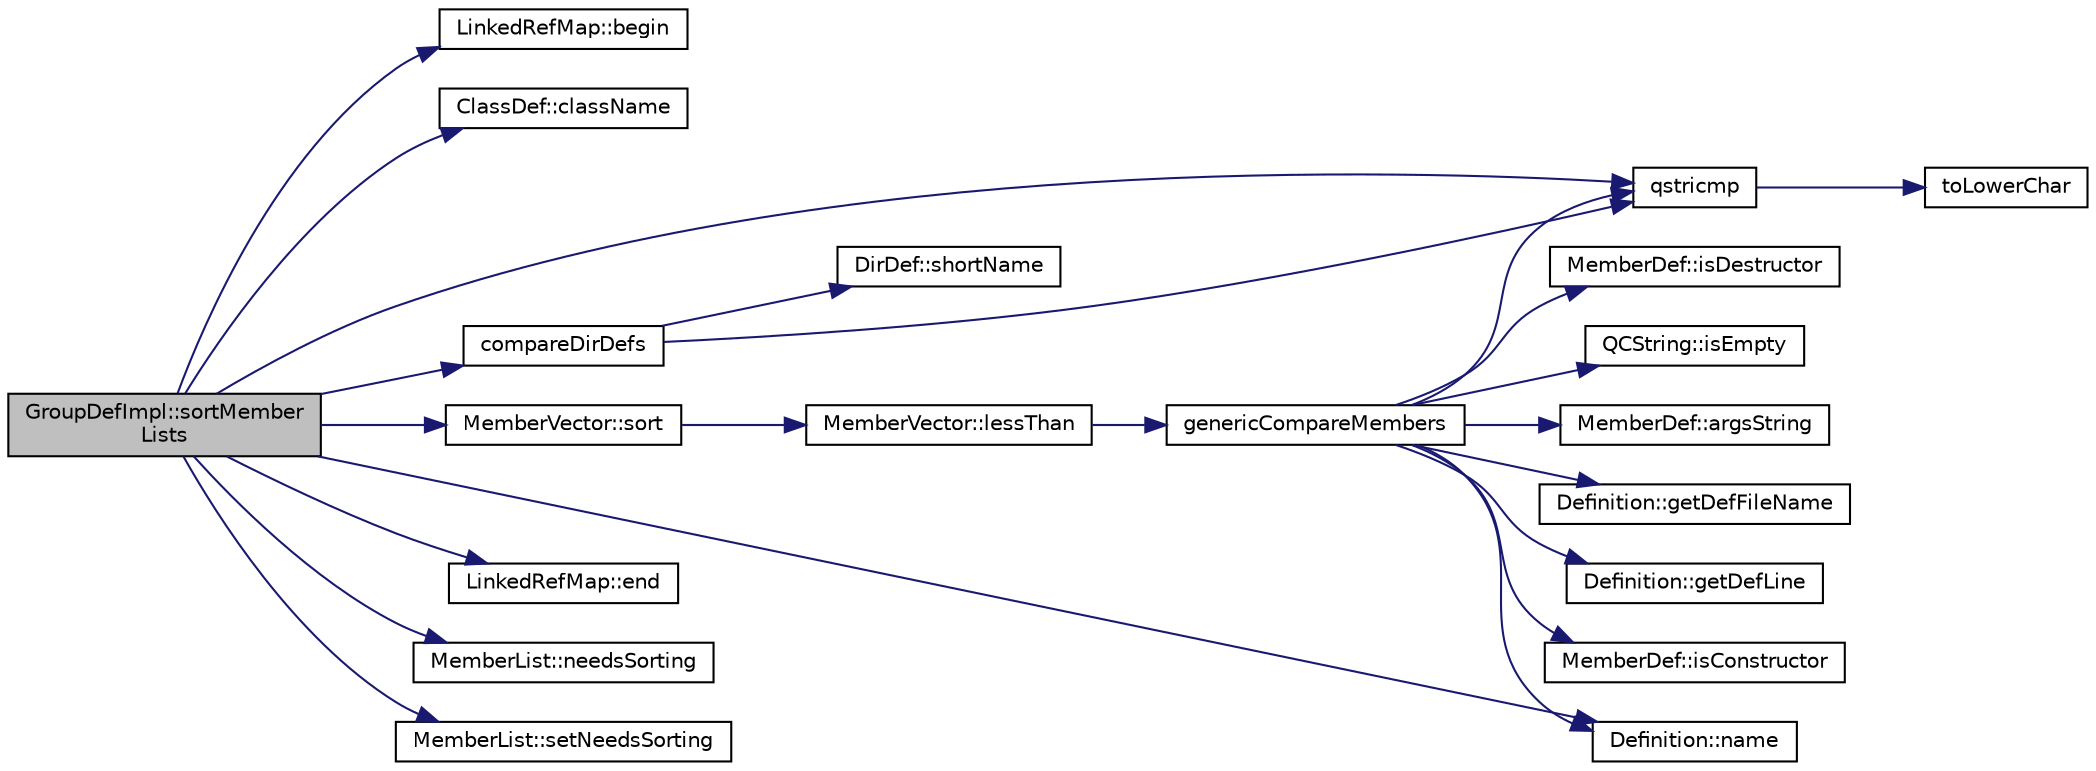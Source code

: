 digraph "GroupDefImpl::sortMemberLists"
{
 // LATEX_PDF_SIZE
  edge [fontname="Helvetica",fontsize="10",labelfontname="Helvetica",labelfontsize="10"];
  node [fontname="Helvetica",fontsize="10",shape=record];
  rankdir="LR";
  Node1 [label="GroupDefImpl::sortMember\lLists",height=0.2,width=0.4,color="black", fillcolor="grey75", style="filled", fontcolor="black",tooltip=" "];
  Node1 -> Node2 [color="midnightblue",fontsize="10",style="solid",fontname="Helvetica"];
  Node2 [label="LinkedRefMap::begin",height=0.2,width=0.4,color="black", fillcolor="white", style="filled",URL="$classLinkedRefMap.html#ac2f30ce85fd85bfb75bcb56bd10fe9a4",tooltip=" "];
  Node1 -> Node3 [color="midnightblue",fontsize="10",style="solid",fontname="Helvetica"];
  Node3 [label="ClassDef::className",height=0.2,width=0.4,color="black", fillcolor="white", style="filled",URL="$classClassDef.html#a2bdad1ebef918dac2ae32233c26ef723",tooltip=" "];
  Node1 -> Node4 [color="midnightblue",fontsize="10",style="solid",fontname="Helvetica"];
  Node4 [label="compareDirDefs",height=0.2,width=0.4,color="black", fillcolor="white", style="filled",URL="$dirdef_8cpp.html#a868969982c8fee16854bcc7735cd977e",tooltip=" "];
  Node4 -> Node5 [color="midnightblue",fontsize="10",style="solid",fontname="Helvetica"];
  Node5 [label="qstricmp",height=0.2,width=0.4,color="black", fillcolor="white", style="filled",URL="$qcstring_8cpp.html#a773d5813108052583cde43cc8517893d",tooltip=" "];
  Node5 -> Node6 [color="midnightblue",fontsize="10",style="solid",fontname="Helvetica"];
  Node6 [label="toLowerChar",height=0.2,width=0.4,color="black", fillcolor="white", style="filled",URL="$qcstring_8cpp.html#a4e545641f98651d4fb8299b407721f9b",tooltip=" "];
  Node4 -> Node7 [color="midnightblue",fontsize="10",style="solid",fontname="Helvetica"];
  Node7 [label="DirDef::shortName",height=0.2,width=0.4,color="black", fillcolor="white", style="filled",URL="$classDirDef.html#aa198c67f6d58fdae57c8502913ed35d7",tooltip=" "];
  Node1 -> Node8 [color="midnightblue",fontsize="10",style="solid",fontname="Helvetica"];
  Node8 [label="LinkedRefMap::end",height=0.2,width=0.4,color="black", fillcolor="white", style="filled",URL="$classLinkedRefMap.html#a7d843d470df85d608d8d47b2a56c5e80",tooltip=" "];
  Node1 -> Node9 [color="midnightblue",fontsize="10",style="solid",fontname="Helvetica"];
  Node9 [label="Definition::name",height=0.2,width=0.4,color="black", fillcolor="white", style="filled",URL="$classDefinition.html#a9374fedd7f64fea7e0e164302d1a9e61",tooltip=" "];
  Node1 -> Node10 [color="midnightblue",fontsize="10",style="solid",fontname="Helvetica"];
  Node10 [label="MemberList::needsSorting",height=0.2,width=0.4,color="black", fillcolor="white", style="filled",URL="$classMemberList.html#a062a8658517d3c208c3400fba38e41f7",tooltip=" "];
  Node1 -> Node5 [color="midnightblue",fontsize="10",style="solid",fontname="Helvetica"];
  Node1 -> Node11 [color="midnightblue",fontsize="10",style="solid",fontname="Helvetica"];
  Node11 [label="MemberList::setNeedsSorting",height=0.2,width=0.4,color="black", fillcolor="white", style="filled",URL="$classMemberList.html#a8c36bc97e2c74001d67b538ef3568121",tooltip=" "];
  Node1 -> Node12 [color="midnightblue",fontsize="10",style="solid",fontname="Helvetica"];
  Node12 [label="MemberVector::sort",height=0.2,width=0.4,color="black", fillcolor="white", style="filled",URL="$classMemberVector.html#a4391e4cb58c64ccf2325d67a8933e85f",tooltip=" "];
  Node12 -> Node13 [color="midnightblue",fontsize="10",style="solid",fontname="Helvetica"];
  Node13 [label="MemberVector::lessThan",height=0.2,width=0.4,color="black", fillcolor="white", style="filled",URL="$classMemberVector.html#a55bc8544d134138efb4a3aaf8518c32f",tooltip=" "];
  Node13 -> Node14 [color="midnightblue",fontsize="10",style="solid",fontname="Helvetica"];
  Node14 [label="genericCompareMembers",height=0.2,width=0.4,color="black", fillcolor="white", style="filled",URL="$memberlist_8cpp.html#a167ee264b79050f2a7adc66a8c0e999d",tooltip=" "];
  Node14 -> Node15 [color="midnightblue",fontsize="10",style="solid",fontname="Helvetica"];
  Node15 [label="MemberDef::argsString",height=0.2,width=0.4,color="black", fillcolor="white", style="filled",URL="$classMemberDef.html#adfae3b8f49644ba27669daa9412e14a3",tooltip=" "];
  Node14 -> Node16 [color="midnightblue",fontsize="10",style="solid",fontname="Helvetica"];
  Node16 [label="Definition::getDefFileName",height=0.2,width=0.4,color="black", fillcolor="white", style="filled",URL="$classDefinition.html#a33fee836f24f8205eedbd21dd9d282e6",tooltip=" "];
  Node14 -> Node17 [color="midnightblue",fontsize="10",style="solid",fontname="Helvetica"];
  Node17 [label="Definition::getDefLine",height=0.2,width=0.4,color="black", fillcolor="white", style="filled",URL="$classDefinition.html#a47e34774622704853e238ee2e7ef2334",tooltip=" "];
  Node14 -> Node18 [color="midnightblue",fontsize="10",style="solid",fontname="Helvetica"];
  Node18 [label="MemberDef::isConstructor",height=0.2,width=0.4,color="black", fillcolor="white", style="filled",URL="$classMemberDef.html#a196a099fba755a0586625635e40e9c58",tooltip=" "];
  Node14 -> Node19 [color="midnightblue",fontsize="10",style="solid",fontname="Helvetica"];
  Node19 [label="MemberDef::isDestructor",height=0.2,width=0.4,color="black", fillcolor="white", style="filled",URL="$classMemberDef.html#a0807e7d46f56761eb33db77778289c11",tooltip=" "];
  Node14 -> Node20 [color="midnightblue",fontsize="10",style="solid",fontname="Helvetica"];
  Node20 [label="QCString::isEmpty",height=0.2,width=0.4,color="black", fillcolor="white", style="filled",URL="$classQCString.html#a621c4090d69ad7d05ef8e5234376c3d8",tooltip=" "];
  Node14 -> Node9 [color="midnightblue",fontsize="10",style="solid",fontname="Helvetica"];
  Node14 -> Node5 [color="midnightblue",fontsize="10",style="solid",fontname="Helvetica"];
}
